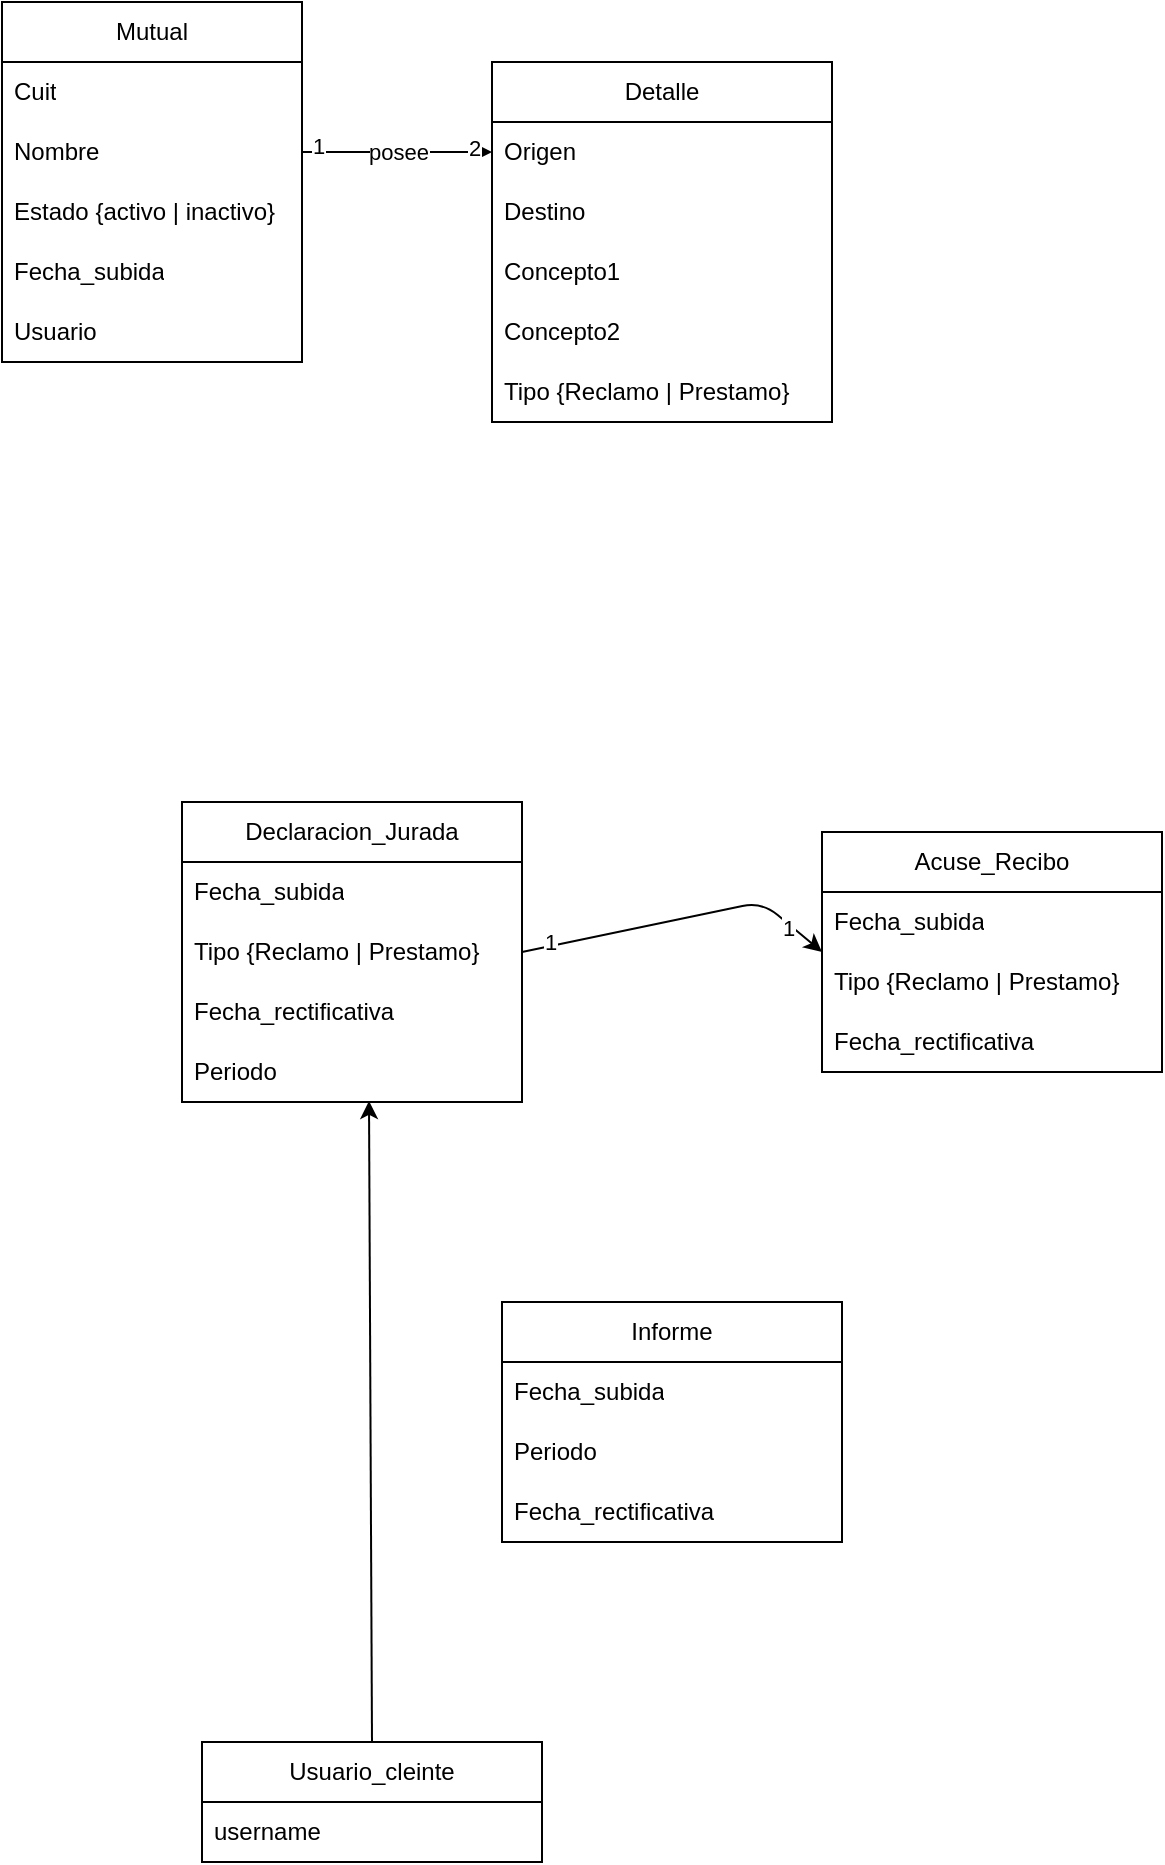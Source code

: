 <mxfile>
    <diagram id="pz1hHAXrln0F_3-npApX" name="Page-1">
        <mxGraphModel dx="985" dy="600" grid="1" gridSize="10" guides="1" tooltips="1" connect="1" arrows="1" fold="1" page="1" pageScale="1" pageWidth="850" pageHeight="1100" math="0" shadow="0">
            <root>
                <mxCell id="0"/>
                <mxCell id="1" parent="0"/>
                <mxCell id="6" value="Mutual" style="swimlane;fontStyle=0;childLayout=stackLayout;horizontal=1;startSize=30;horizontalStack=0;resizeParent=1;resizeParentMax=0;resizeLast=0;collapsible=1;marginBottom=0;whiteSpace=wrap;html=1;" vertex="1" parent="1">
                    <mxGeometry x="10" y="10" width="150" height="180" as="geometry"/>
                </mxCell>
                <mxCell id="7" value="Cuit" style="text;strokeColor=none;fillColor=none;align=left;verticalAlign=middle;spacingLeft=4;spacingRight=4;overflow=hidden;points=[[0,0.5],[1,0.5]];portConstraint=eastwest;rotatable=0;whiteSpace=wrap;html=1;" vertex="1" parent="6">
                    <mxGeometry y="30" width="150" height="30" as="geometry"/>
                </mxCell>
                <mxCell id="9" value="Nombre" style="text;strokeColor=none;fillColor=none;align=left;verticalAlign=middle;spacingLeft=4;spacingRight=4;overflow=hidden;points=[[0,0.5],[1,0.5]];portConstraint=eastwest;rotatable=0;whiteSpace=wrap;html=1;" vertex="1" parent="6">
                    <mxGeometry y="60" width="150" height="30" as="geometry"/>
                </mxCell>
                <mxCell id="21" value="Estado {activo | inactivo}" style="text;strokeColor=none;fillColor=none;align=left;verticalAlign=middle;spacingLeft=4;spacingRight=4;overflow=hidden;points=[[0,0.5],[1,0.5]];portConstraint=eastwest;rotatable=0;whiteSpace=wrap;html=1;" vertex="1" parent="6">
                    <mxGeometry y="90" width="150" height="30" as="geometry"/>
                </mxCell>
                <mxCell id="39" value="Fecha_subida" style="text;strokeColor=none;fillColor=none;align=left;verticalAlign=middle;spacingLeft=4;spacingRight=4;overflow=hidden;points=[[0,0.5],[1,0.5]];portConstraint=eastwest;rotatable=0;whiteSpace=wrap;html=1;" vertex="1" parent="6">
                    <mxGeometry y="120" width="150" height="30" as="geometry"/>
                </mxCell>
                <mxCell id="40" value="Usuario" style="text;strokeColor=none;fillColor=none;align=left;verticalAlign=middle;spacingLeft=4;spacingRight=4;overflow=hidden;points=[[0,0.5],[1,0.5]];portConstraint=eastwest;rotatable=0;whiteSpace=wrap;html=1;" vertex="1" parent="6">
                    <mxGeometry y="150" width="150" height="30" as="geometry"/>
                </mxCell>
                <mxCell id="17" value="Detalle" style="swimlane;fontStyle=0;childLayout=stackLayout;horizontal=1;startSize=30;horizontalStack=0;resizeParent=1;resizeParentMax=0;resizeLast=0;collapsible=1;marginBottom=0;whiteSpace=wrap;html=1;" vertex="1" parent="1">
                    <mxGeometry x="255" y="40" width="170" height="180" as="geometry"/>
                </mxCell>
                <mxCell id="20" value="Origen" style="text;strokeColor=none;fillColor=none;align=left;verticalAlign=middle;spacingLeft=4;spacingRight=4;overflow=hidden;points=[[0,0.5],[1,0.5]];portConstraint=eastwest;rotatable=0;whiteSpace=wrap;html=1;" vertex="1" parent="17">
                    <mxGeometry y="30" width="170" height="30" as="geometry"/>
                </mxCell>
                <mxCell id="22" value="Destino" style="text;strokeColor=none;fillColor=none;align=left;verticalAlign=middle;spacingLeft=4;spacingRight=4;overflow=hidden;points=[[0,0.5],[1,0.5]];portConstraint=eastwest;rotatable=0;whiteSpace=wrap;html=1;" vertex="1" parent="17">
                    <mxGeometry y="60" width="170" height="30" as="geometry"/>
                </mxCell>
                <mxCell id="24" value="Concepto1" style="text;strokeColor=none;fillColor=none;align=left;verticalAlign=middle;spacingLeft=4;spacingRight=4;overflow=hidden;points=[[0,0.5],[1,0.5]];portConstraint=eastwest;rotatable=0;whiteSpace=wrap;html=1;" vertex="1" parent="17">
                    <mxGeometry y="90" width="170" height="30" as="geometry"/>
                </mxCell>
                <mxCell id="26" value="Concepto2" style="text;strokeColor=none;fillColor=none;align=left;verticalAlign=middle;spacingLeft=4;spacingRight=4;overflow=hidden;points=[[0,0.5],[1,0.5]];portConstraint=eastwest;rotatable=0;whiteSpace=wrap;html=1;" vertex="1" parent="17">
                    <mxGeometry y="120" width="170" height="30" as="geometry"/>
                </mxCell>
                <mxCell id="27" value="Tipo {Reclamo | Prestamo}" style="text;strokeColor=none;fillColor=none;align=left;verticalAlign=middle;spacingLeft=4;spacingRight=4;overflow=hidden;points=[[0,0.5],[1,0.5]];portConstraint=eastwest;rotatable=0;whiteSpace=wrap;html=1;" vertex="1" parent="17">
                    <mxGeometry y="150" width="170" height="30" as="geometry"/>
                </mxCell>
                <mxCell id="23" value="posee" style="edgeStyle=none;html=1;exitX=1;exitY=0.5;exitDx=0;exitDy=0;" edge="1" parent="1" source="9" target="20">
                    <mxGeometry relative="1" as="geometry">
                        <mxPoint x="440" y="175" as="targetPoint"/>
                    </mxGeometry>
                </mxCell>
                <mxCell id="36" value="1" style="edgeLabel;html=1;align=center;verticalAlign=middle;resizable=0;points=[];" vertex="1" connectable="0" parent="23">
                    <mxGeometry x="-0.833" y="3" relative="1" as="geometry">
                        <mxPoint as="offset"/>
                    </mxGeometry>
                </mxCell>
                <mxCell id="37" value="2" style="edgeLabel;html=1;align=center;verticalAlign=middle;resizable=0;points=[];" vertex="1" connectable="0" parent="23">
                    <mxGeometry x="0.809" y="2" relative="1" as="geometry">
                        <mxPoint as="offset"/>
                    </mxGeometry>
                </mxCell>
                <mxCell id="28" value="Declaracion_Jurada" style="swimlane;fontStyle=0;childLayout=stackLayout;horizontal=1;startSize=30;horizontalStack=0;resizeParent=1;resizeParentMax=0;resizeLast=0;collapsible=1;marginBottom=0;whiteSpace=wrap;html=1;" vertex="1" parent="1">
                    <mxGeometry x="100" y="410" width="170" height="150" as="geometry"/>
                </mxCell>
                <mxCell id="29" value="Fecha_subida" style="text;strokeColor=none;fillColor=none;align=left;verticalAlign=middle;spacingLeft=4;spacingRight=4;overflow=hidden;points=[[0,0.5],[1,0.5]];portConstraint=eastwest;rotatable=0;whiteSpace=wrap;html=1;" vertex="1" parent="28">
                    <mxGeometry y="30" width="170" height="30" as="geometry"/>
                </mxCell>
                <mxCell id="41" value="Tipo {Reclamo | Prestamo}" style="text;strokeColor=none;fillColor=none;align=left;verticalAlign=middle;spacingLeft=4;spacingRight=4;overflow=hidden;points=[[0,0.5],[1,0.5]];portConstraint=eastwest;rotatable=0;whiteSpace=wrap;html=1;" vertex="1" parent="28">
                    <mxGeometry y="60" width="170" height="30" as="geometry"/>
                </mxCell>
                <mxCell id="42" value="Fecha_rectificativa" style="text;strokeColor=none;fillColor=none;align=left;verticalAlign=middle;spacingLeft=4;spacingRight=4;overflow=hidden;points=[[0,0.5],[1,0.5]];portConstraint=eastwest;rotatable=0;whiteSpace=wrap;html=1;" vertex="1" parent="28">
                    <mxGeometry y="90" width="170" height="30" as="geometry"/>
                </mxCell>
                <mxCell id="57" value="Periodo" style="text;strokeColor=none;fillColor=none;align=left;verticalAlign=middle;spacingLeft=4;spacingRight=4;overflow=hidden;points=[[0,0.5],[1,0.5]];portConstraint=eastwest;rotatable=0;whiteSpace=wrap;html=1;" vertex="1" parent="28">
                    <mxGeometry y="120" width="170" height="30" as="geometry"/>
                </mxCell>
                <mxCell id="44" value="Acuse_Recibo" style="swimlane;fontStyle=0;childLayout=stackLayout;horizontal=1;startSize=30;horizontalStack=0;resizeParent=1;resizeParentMax=0;resizeLast=0;collapsible=1;marginBottom=0;whiteSpace=wrap;html=1;" vertex="1" parent="1">
                    <mxGeometry x="420" y="425" width="170" height="120" as="geometry"/>
                </mxCell>
                <mxCell id="45" value="Fecha_subida" style="text;strokeColor=none;fillColor=none;align=left;verticalAlign=middle;spacingLeft=4;spacingRight=4;overflow=hidden;points=[[0,0.5],[1,0.5]];portConstraint=eastwest;rotatable=0;whiteSpace=wrap;html=1;" vertex="1" parent="44">
                    <mxGeometry y="30" width="170" height="30" as="geometry"/>
                </mxCell>
                <mxCell id="46" value="Tipo {Reclamo | Prestamo}" style="text;strokeColor=none;fillColor=none;align=left;verticalAlign=middle;spacingLeft=4;spacingRight=4;overflow=hidden;points=[[0,0.5],[1,0.5]];portConstraint=eastwest;rotatable=0;whiteSpace=wrap;html=1;" vertex="1" parent="44">
                    <mxGeometry y="60" width="170" height="30" as="geometry"/>
                </mxCell>
                <mxCell id="47" value="Fecha_rectificativa" style="text;strokeColor=none;fillColor=none;align=left;verticalAlign=middle;spacingLeft=4;spacingRight=4;overflow=hidden;points=[[0,0.5],[1,0.5]];portConstraint=eastwest;rotatable=0;whiteSpace=wrap;html=1;" vertex="1" parent="44">
                    <mxGeometry y="90" width="170" height="30" as="geometry"/>
                </mxCell>
                <mxCell id="49" style="edgeStyle=none;html=1;exitX=1;exitY=0.5;exitDx=0;exitDy=0;entryX=0;entryY=0.5;entryDx=0;entryDy=0;" edge="1" parent="1" source="41" target="44">
                    <mxGeometry relative="1" as="geometry">
                        <Array as="points">
                            <mxPoint x="390" y="460"/>
                        </Array>
                    </mxGeometry>
                </mxCell>
                <mxCell id="50" value="1" style="edgeLabel;html=1;align=center;verticalAlign=middle;resizable=0;points=[];" vertex="1" connectable="0" parent="49">
                    <mxGeometry x="0.74" y="-2" relative="1" as="geometry">
                        <mxPoint as="offset"/>
                    </mxGeometry>
                </mxCell>
                <mxCell id="51" value="1" style="edgeLabel;html=1;align=center;verticalAlign=middle;resizable=0;points=[];" vertex="1" connectable="0" parent="49">
                    <mxGeometry x="-0.823" y="2" relative="1" as="geometry">
                        <mxPoint as="offset"/>
                    </mxGeometry>
                </mxCell>
                <mxCell id="53" value="Informe" style="swimlane;fontStyle=0;childLayout=stackLayout;horizontal=1;startSize=30;horizontalStack=0;resizeParent=1;resizeParentMax=0;resizeLast=0;collapsible=1;marginBottom=0;whiteSpace=wrap;html=1;" vertex="1" parent="1">
                    <mxGeometry x="260" y="660" width="170" height="120" as="geometry"/>
                </mxCell>
                <mxCell id="54" value="Fecha_subida" style="text;strokeColor=none;fillColor=none;align=left;verticalAlign=middle;spacingLeft=4;spacingRight=4;overflow=hidden;points=[[0,0.5],[1,0.5]];portConstraint=eastwest;rotatable=0;whiteSpace=wrap;html=1;" vertex="1" parent="53">
                    <mxGeometry y="30" width="170" height="30" as="geometry"/>
                </mxCell>
                <mxCell id="55" value="Periodo" style="text;strokeColor=none;fillColor=none;align=left;verticalAlign=middle;spacingLeft=4;spacingRight=4;overflow=hidden;points=[[0,0.5],[1,0.5]];portConstraint=eastwest;rotatable=0;whiteSpace=wrap;html=1;" vertex="1" parent="53">
                    <mxGeometry y="60" width="170" height="30" as="geometry"/>
                </mxCell>
                <mxCell id="56" value="Fecha_rectificativa" style="text;strokeColor=none;fillColor=none;align=left;verticalAlign=middle;spacingLeft=4;spacingRight=4;overflow=hidden;points=[[0,0.5],[1,0.5]];portConstraint=eastwest;rotatable=0;whiteSpace=wrap;html=1;" vertex="1" parent="53">
                    <mxGeometry y="90" width="170" height="30" as="geometry"/>
                </mxCell>
                <mxCell id="62" style="edgeStyle=none;html=1;exitX=0.5;exitY=0;exitDx=0;exitDy=0;entryX=0.55;entryY=0.983;entryDx=0;entryDy=0;entryPerimeter=0;" edge="1" parent="1" source="58" target="57">
                    <mxGeometry relative="1" as="geometry"/>
                </mxCell>
                <mxCell id="58" value="Usuario_cleinte" style="swimlane;fontStyle=0;childLayout=stackLayout;horizontal=1;startSize=30;horizontalStack=0;resizeParent=1;resizeParentMax=0;resizeLast=0;collapsible=1;marginBottom=0;whiteSpace=wrap;html=1;" vertex="1" parent="1">
                    <mxGeometry x="110" y="880" width="170" height="60" as="geometry"/>
                </mxCell>
                <mxCell id="61" value="username" style="text;strokeColor=none;fillColor=none;align=left;verticalAlign=middle;spacingLeft=4;spacingRight=4;overflow=hidden;points=[[0,0.5],[1,0.5]];portConstraint=eastwest;rotatable=0;whiteSpace=wrap;html=1;" vertex="1" parent="58">
                    <mxGeometry y="30" width="170" height="30" as="geometry"/>
                </mxCell>
            </root>
        </mxGraphModel>
    </diagram>
</mxfile>